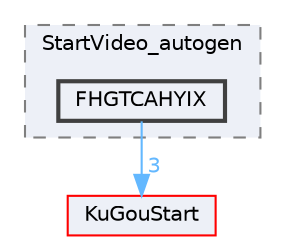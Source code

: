 digraph "FHGTCAHYIX"
{
 // LATEX_PDF_SIZE
  bgcolor="transparent";
  edge [fontname=Helvetica,fontsize=10,labelfontname=Helvetica,labelfontsize=10];
  node [fontname=Helvetica,fontsize=10,shape=box,height=0.2,width=0.4];
  compound=true
  subgraph clusterdir_ca23c7db7bad3cd4cd28821ffba12cfd {
    graph [ bgcolor="#edf0f7", pencolor="grey50", label="StartVideo_autogen", fontname=Helvetica,fontsize=10 style="filled,dashed", URL="dir_ca23c7db7bad3cd4cd28821ffba12cfd.html",tooltip=""]
  dir_4f3b46a425f9c37f98a536662f21f532 [label="FHGTCAHYIX", fillcolor="#edf0f7", color="grey25", style="filled,bold", URL="dir_4f3b46a425f9c37f98a536662f21f532.html",tooltip=""];
  }
  dir_e60601b218beddc6af0778ac41ea9cb2 [label="KuGouStart", fillcolor="#edf0f7", color="red", style="filled", URL="dir_e60601b218beddc6af0778ac41ea9cb2.html",tooltip=""];
  dir_4f3b46a425f9c37f98a536662f21f532->dir_e60601b218beddc6af0778ac41ea9cb2 [headlabel="3", labeldistance=1.5 headhref="dir_000122_000172.html" href="dir_000122_000172.html" color="steelblue1" fontcolor="steelblue1"];
}
